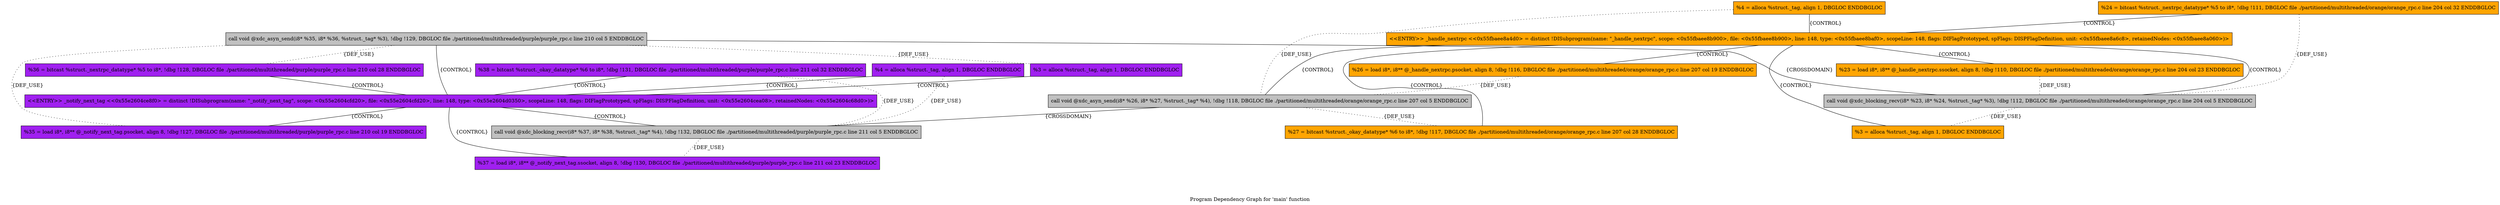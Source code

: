 strict graph "Program Dependency Graph for 'main' function" {
label="Program Dependency Graph for 'main' function";
Node0x55e260538b60 [dbginfo="Name: xdc_asyn_send on line 210 column 5 in file ./partitioned/multithreaded/purple/purple_rpc.c (local)", fillcolor="gray", label="{  call void @xdc_asyn_send(i8* %35, i8* %36, %struct._tag* %3), !dbg !129, DBGLOC file ./partitioned/multithreaded/purple/purple_rpc.c line 210 col 5 ENDDBGLOC}", shape="record", side="purple/purple", style="filled"];
Node0x55fbaeed4670 [fillcolor=orange, label="{  %24 = bitcast %struct._nextrpc_datatype* %5 to i8*, !dbg !111, DBGLOC file ./partitioned/multithreaded/orange/orange_rpc.c line 204 col 32 ENDDBGLOC}", shape="record", side="orange/orange", style=filled];
Node0x55fbaeed44f0 [fillcolor=orange, label="{  %4 = alloca %struct._tag, align 1, DBGLOC  ENDDBGLOC}", shape="record", side="orange/orange", style=filled];
Node0x55e260538e90 [fillcolor=purple, label="{  %36 = bitcast %struct._nextrpc_datatype* %5 to i8*, !dbg !128, DBGLOC file ./partitioned/multithreaded/purple/purple_rpc.c line 210 col 28 ENDDBGLOC}", shape="record", side="purple/purple", style=filled];
Node0x55fbaeee12e0 [fillcolor=orange, label="{\<\<ENTRY\>\> _handle_nextrpc \<\<0x55fbaee8a4d0\> = distinct !DISubprogram(name: \"_handle_nextrpc\", scope: \<0x55fbaee8b900\>, file: \<0x55fbaee8b900\>, line: 148, type: \<0x55fbaee8baf0\>, scopeLine: 148, flags: DIFlagPrototyped, spFlags: DISPFlagDefinition, unit: \<0x55fbaee8a6c8\>, retainedNodes: \<0x55fbaee8a060\>)\>}", shape="record", side="orange/orange", style=filled];
Node0x55e260538b30 [fillcolor=purple, label="{  %4 = alloca %struct._tag, align 1, DBGLOC  ENDDBGLOC}", shape="record", side="purple/purple", style=filled];
Node0x55e260538f80 [fillcolor=purple, label="{  %38 = bitcast %struct._okay_datatype* %6 to i8*, !dbg !131, DBGLOC file ./partitioned/multithreaded/purple/purple_rpc.c line 211 col 32 ENDDBGLOC}", shape="record", side="purple/purple", style=filled];
Node0x55e260538aa0 [fillcolor=purple, label="{  %3 = alloca %struct._tag, align 1, DBGLOC  ENDDBGLOC}", shape="record", side="purple/purple", style=filled];
Node0x55fbaeed4ef0 [fillcolor=orange, label="{  %26 = load i8*, i8** @_handle_nextrpc.psocket, align 8, !dbg !116, DBGLOC file ./partitioned/multithreaded/orange/orange_rpc.c line 207 col 19 ENDDBGLOC}", shape="record", side="orange/orange", style=filled];
Node0x55fbaeed4e90 [fillcolor=orange, label="{  %23 = load i8*, i8** @_handle_nextrpc.ssocket, align 8, !dbg !110, DBGLOC file ./partitioned/multithreaded/orange/orange_rpc.c line 204 col 23 ENDDBGLOC}", shape="record", side="orange/orange", style=filled];
Node0x55fbaeed4490 [dbginfo="Name: xdc_blocking_recv on line 204 column 5 in file ./partitioned/multithreaded/orange/orange_rpc.c (local)", fillcolor="gray", label="{  call void @xdc_blocking_recv(i8* %23, i8* %24, %struct._tag* %3), !dbg !112, DBGLOC file ./partitioned/multithreaded/orange/orange_rpc.c line 204 col 5 ENDDBGLOC}", shape="record", side="orange/orange", style="filled"];
Node0x55fbaeed45b0 [dbginfo="Name: xdc_asyn_send on line 207 column 5 in file ./partitioned/multithreaded/orange/orange_rpc.c (local)", fillcolor="gray", label="{  call void @xdc_asyn_send(i8* %26, i8* %27, %struct._tag* %4), !dbg !118, DBGLOC file ./partitioned/multithreaded/orange/orange_rpc.c line 207 col 5 ENDDBGLOC}", shape="record", side="orange/orange", style="filled"];
Node0x55e26053a030 [fillcolor=purple, label="{\<\<ENTRY\>\> _notify_next_tag \<\<0x55e2604ce8f0\> = distinct !DISubprogram(name: \"_notify_next_tag\", scope: \<0x55e2604cfd20\>, file: \<0x55e2604cfd20\>, line: 148, type: \<0x55e2604d0350\>, scopeLine: 148, flags: DIFlagPrototyped, spFlags: DISPFlagDefinition, unit: \<0x55e2604cea08\>, retainedNodes: \<0x55e2604c68d0\>)\>}", shape="record", side="purple/purple", style=filled];
Node0x55fbaeed4790 [fillcolor=orange, label="{  %27 = bitcast %struct._okay_datatype* %6 to i8*, !dbg !117, DBGLOC file ./partitioned/multithreaded/orange/orange_rpc.c line 207 col 28 ENDDBGLOC}", shape="record", side="orange/orange", style=filled];
Node0x55e260538bf0 [dbginfo="Name: xdc_blocking_recv on line 211 column 5 in file ./partitioned/multithreaded/purple/purple_rpc.c (local)", fillcolor="gray", label="{  call void @xdc_blocking_recv(i8* %37, i8* %38, %struct._tag* %4), !dbg !132, DBGLOC file ./partitioned/multithreaded/purple/purple_rpc.c line 211 col 5 ENDDBGLOC}", shape="record", side="purple/purple", style="filled"];
Node0x55fbaeed4400 [fillcolor=orange, label="{  %3 = alloca %struct._tag, align 1, DBGLOC  ENDDBGLOC}", shape="record", side="orange/orange", style=filled];
Node0x55e260539720 [fillcolor=purple, label="{  %35 = load i8*, i8** @_notify_next_tag.psocket, align 8, !dbg !127, DBGLOC file ./partitioned/multithreaded/purple/purple_rpc.c line 210 col 19 ENDDBGLOC}", shape="record", side="purple/purple", style=filled];
Node0x55e260539750 [fillcolor=purple, label="{  %37 = load i8*, i8** @_notify_next_tag.ssocket, align 8, !dbg !130, DBGLOC file ./partitioned/multithreaded/purple/purple_rpc.c line 211 col 23 ENDDBGLOC}", shape="record", side="purple/purple", style=filled];
N [pos="0,25!", shape=polygon, side=green, style=invis];
S [pos="0,-25!", shape=polygon, side=orange, style=invis];
Node0x55e260538b60 -- Node0x55fbaeed4490  [label="{CROSSDOMAIN}"];
Node0x55e260538b60 -- Node0x55e260538aa0  [label="{DEF_USE}", style="dotted"];
Node0x55e260538b60 -- Node0x55e260538e90  [label="{DEF_USE}", style="dotted"];
Node0x55e260538b60 -- Node0x55e260539720  [label="{DEF_USE}", style="dotted"];
Node0x55e260538b60 -- Node0x55e26053a030  [label="{CONTROL}"];
Node0x55fbaeed4670 -- Node0x55fbaeed4490  [label="{DEF_USE}", style="dotted"];
Node0x55fbaeed4670 -- Node0x55fbaeee12e0  [label="{CONTROL}"];
Node0x55fbaeed4670 -- S  [style=invis];
Node0x55fbaeed44f0 -- Node0x55fbaeed45b0  [label="{DEF_USE}", style="dotted"];
Node0x55fbaeed44f0 -- Node0x55fbaeee12e0  [label="{CONTROL}"];
Node0x55fbaeed44f0 -- S  [style=invis];
Node0x55e260538e90 -- Node0x55e26053a030  [label="{CONTROL}"];
Node0x55e260538e90 -- N  [style=invis];
Node0x55fbaeee12e0 -- Node0x55fbaeed4400  [label="{CONTROL}"];
Node0x55fbaeee12e0 -- Node0x55fbaeed4e90  [label="{CONTROL}"];
Node0x55fbaeee12e0 -- Node0x55fbaeed4490  [label="{CONTROL}"];
Node0x55fbaeee12e0 -- Node0x55fbaeed4ef0  [label="{CONTROL}"];
Node0x55fbaeee12e0 -- Node0x55fbaeed4790  [label="{CONTROL}"];
Node0x55fbaeee12e0 -- Node0x55fbaeed45b0  [label="{CONTROL}"];
Node0x55fbaeee12e0 -- S  [style=invis];
Node0x55e260538b30 -- Node0x55e260538bf0  [label="{DEF_USE}", style="dotted"];
Node0x55e260538b30 -- Node0x55e26053a030  [label="{CONTROL}"];
Node0x55e260538b30 -- N  [style=invis];
Node0x55e260538f80 -- Node0x55e260538bf0  [label="{DEF_USE}", style="dotted"];
Node0x55e260538f80 -- Node0x55e26053a030  [label="{CONTROL}"];
Node0x55e260538f80 -- N  [style=invis];
Node0x55e260538aa0 -- Node0x55e26053a030  [label="{CONTROL}"];
Node0x55e260538aa0 -- N  [style=invis];
Node0x55fbaeed4ef0 -- Node0x55fbaeed45b0  [label="{DEF_USE}", style="dotted"];
Node0x55fbaeed4ef0 -- S  [style=invis];
Node0x55fbaeed4e90 -- Node0x55fbaeed4490  [label="{DEF_USE}", style="dotted"];
Node0x55fbaeed4e90 -- S  [style=invis];
Node0x55fbaeed4490 -- Node0x55fbaeed4400  [label="{DEF_USE}", style="dotted"];
Node0x55fbaeed45b0 -- Node0x55e260538bf0  [label="{CROSSDOMAIN}"];
Node0x55fbaeed45b0 -- Node0x55fbaeed4790  [label="{DEF_USE}", style="dotted"];
Node0x55e26053a030 -- Node0x55e260539720  [label="{CONTROL}"];
Node0x55e26053a030 -- Node0x55e260539750  [label="{CONTROL}"];
Node0x55e26053a030 -- Node0x55e260538bf0  [label="{CONTROL}"];
Node0x55e26053a030 -- N  [style=invis];
Node0x55fbaeed4790 -- S  [style=invis];
Node0x55e260538bf0 -- Node0x55e260539750  [label="{DEF_USE}", style="dotted"];
Node0x55fbaeed4400 -- S  [style=invis];
Node0x55e260539720 -- N  [style=invis];
Node0x55e260539750 -- N  [style=invis];
}
